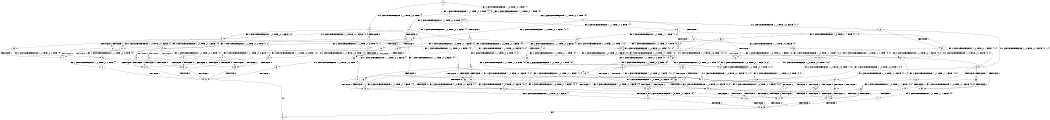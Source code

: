 digraph BCG {
size = "7, 10.5";
center = TRUE;
node [shape = circle];
0 [peripheries = 2];
0 -> 1 [label = "EX !1 !ATOMIC_EXCH_BRANCH (1, +1, TRUE, +0, 2, TRUE) !{}"];
0 -> 2 [label = "EX !2 !ATOMIC_EXCH_BRANCH (1, +1, TRUE, +0, 3, TRUE) !{}"];
0 -> 3 [label = "EX !0 !ATOMIC_EXCH_BRANCH (1, +0, TRUE, +0, 1, TRUE) !{}"];
1 -> 4 [label = "TERMINATE !1"];
1 -> 5 [label = "EX !2 !ATOMIC_EXCH_BRANCH (1, +1, TRUE, +0, 3, FALSE) !{1}"];
1 -> 6 [label = "EX !0 !ATOMIC_EXCH_BRANCH (1, +0, TRUE, +0, 1, FALSE) !{1}"];
2 -> 7 [label = "TERMINATE !2"];
2 -> 8 [label = "EX !1 !ATOMIC_EXCH_BRANCH (1, +1, TRUE, +0, 2, FALSE) !{2}"];
2 -> 9 [label = "EX !0 !ATOMIC_EXCH_BRANCH (1, +0, TRUE, +0, 1, FALSE) !{2}"];
3 -> 10 [label = "EX !1 !ATOMIC_EXCH_BRANCH (1, +1, TRUE, +0, 2, TRUE) !{0}"];
3 -> 11 [label = "EX !2 !ATOMIC_EXCH_BRANCH (1, +1, TRUE, +0, 3, TRUE) !{0}"];
3 -> 3 [label = "EX !0 !ATOMIC_EXCH_BRANCH (1, +0, TRUE, +0, 1, TRUE) !{0}"];
4 -> 12 [label = "EX !2 !ATOMIC_EXCH_BRANCH (1, +1, TRUE, +0, 3, FALSE) !{}"];
4 -> 13 [label = "EX !0 !ATOMIC_EXCH_BRANCH (1, +0, TRUE, +0, 1, FALSE) !{}"];
5 -> 14 [label = "TERMINATE !1"];
5 -> 15 [label = "EX !0 !ATOMIC_EXCH_BRANCH (1, +0, TRUE, +0, 1, FALSE) !{1, 2}"];
5 -> 16 [label = "EX !2 !ATOMIC_EXCH_BRANCH (1, +0, TRUE, +1, 1, TRUE) !{1, 2}"];
6 -> 17 [label = "TERMINATE !1"];
6 -> 18 [label = "TERMINATE !0"];
6 -> 19 [label = "EX !2 !ATOMIC_EXCH_BRANCH (1, +1, TRUE, +0, 3, TRUE) !{0, 1}"];
7 -> 20 [label = "EX !1 !ATOMIC_EXCH_BRANCH (1, +1, TRUE, +0, 2, FALSE) !{}"];
7 -> 21 [label = "EX !0 !ATOMIC_EXCH_BRANCH (1, +0, TRUE, +0, 1, FALSE) !{}"];
8 -> 22 [label = "TERMINATE !1"];
8 -> 23 [label = "TERMINATE !2"];
8 -> 24 [label = "EX !0 !ATOMIC_EXCH_BRANCH (1, +0, TRUE, +0, 1, FALSE) !{1, 2}"];
9 -> 25 [label = "TERMINATE !2"];
9 -> 26 [label = "TERMINATE !0"];
9 -> 19 [label = "EX !1 !ATOMIC_EXCH_BRANCH (1, +1, TRUE, +0, 2, TRUE) !{0, 2}"];
10 -> 27 [label = "TERMINATE !1"];
10 -> 28 [label = "EX !2 !ATOMIC_EXCH_BRANCH (1, +1, TRUE, +0, 3, FALSE) !{0, 1}"];
10 -> 6 [label = "EX !0 !ATOMIC_EXCH_BRANCH (1, +0, TRUE, +0, 1, FALSE) !{0, 1}"];
11 -> 29 [label = "TERMINATE !2"];
11 -> 30 [label = "EX !1 !ATOMIC_EXCH_BRANCH (1, +1, TRUE, +0, 2, FALSE) !{0, 2}"];
11 -> 9 [label = "EX !0 !ATOMIC_EXCH_BRANCH (1, +0, TRUE, +0, 1, FALSE) !{0, 2}"];
12 -> 31 [label = "EX !0 !ATOMIC_EXCH_BRANCH (1, +0, TRUE, +0, 1, FALSE) !{2}"];
12 -> 32 [label = "EX !2 !ATOMIC_EXCH_BRANCH (1, +0, TRUE, +1, 1, TRUE) !{2}"];
13 -> 33 [label = "TERMINATE !0"];
13 -> 34 [label = "EX !2 !ATOMIC_EXCH_BRANCH (1, +1, TRUE, +0, 3, TRUE) !{0}"];
14 -> 32 [label = "EX !2 !ATOMIC_EXCH_BRANCH (1, +0, TRUE, +1, 1, TRUE) !{2}"];
14 -> 31 [label = "EX !0 !ATOMIC_EXCH_BRANCH (1, +0, TRUE, +0, 1, FALSE) !{2}"];
15 -> 35 [label = "TERMINATE !1"];
15 -> 36 [label = "TERMINATE !0"];
15 -> 37 [label = "EX !2 !ATOMIC_EXCH_BRANCH (1, +0, TRUE, +1, 1, FALSE) !{0, 1, 2}"];
16 -> 38 [label = "TERMINATE !1"];
16 -> 39 [label = "EX !0 !ATOMIC_EXCH_BRANCH (1, +0, TRUE, +0, 1, TRUE) !{1, 2}"];
16 -> 40 [label = "EX !2 !ATOMIC_EXCH_BRANCH (1, +1, TRUE, +0, 3, TRUE) !{1, 2}"];
17 -> 33 [label = "TERMINATE !0"];
17 -> 34 [label = "EX !2 !ATOMIC_EXCH_BRANCH (1, +1, TRUE, +0, 3, TRUE) !{0}"];
18 -> 33 [label = "TERMINATE !1"];
18 -> 41 [label = "EX !2 !ATOMIC_EXCH_BRANCH (1, +1, TRUE, +0, 3, TRUE) !{1}"];
19 -> 42 [label = "TERMINATE !1"];
19 -> 43 [label = "TERMINATE !2"];
19 -> 44 [label = "TERMINATE !0"];
20 -> 45 [label = "TERMINATE !1"];
20 -> 46 [label = "EX !0 !ATOMIC_EXCH_BRANCH (1, +0, TRUE, +0, 1, FALSE) !{1}"];
21 -> 47 [label = "TERMINATE !0"];
21 -> 48 [label = "EX !1 !ATOMIC_EXCH_BRANCH (1, +1, TRUE, +0, 2, TRUE) !{0}"];
22 -> 45 [label = "TERMINATE !2"];
22 -> 49 [label = "EX !0 !ATOMIC_EXCH_BRANCH (1, +0, TRUE, +0, 1, FALSE) !{2}"];
23 -> 45 [label = "TERMINATE !1"];
23 -> 46 [label = "EX !0 !ATOMIC_EXCH_BRANCH (1, +0, TRUE, +0, 1, FALSE) !{1}"];
24 -> 50 [label = "TERMINATE !1"];
24 -> 51 [label = "TERMINATE !2"];
24 -> 52 [label = "TERMINATE !0"];
25 -> 47 [label = "TERMINATE !0"];
25 -> 48 [label = "EX !1 !ATOMIC_EXCH_BRANCH (1, +1, TRUE, +0, 2, TRUE) !{0}"];
26 -> 47 [label = "TERMINATE !2"];
26 -> 41 [label = "EX !1 !ATOMIC_EXCH_BRANCH (1, +1, TRUE, +0, 2, TRUE) !{2}"];
27 -> 13 [label = "EX !0 !ATOMIC_EXCH_BRANCH (1, +0, TRUE, +0, 1, FALSE) !{0}"];
27 -> 53 [label = "EX !2 !ATOMIC_EXCH_BRANCH (1, +1, TRUE, +0, 3, FALSE) !{0}"];
28 -> 54 [label = "TERMINATE !1"];
28 -> 55 [label = "EX !2 !ATOMIC_EXCH_BRANCH (1, +0, TRUE, +1, 1, TRUE) !{0, 1, 2}"];
28 -> 15 [label = "EX !0 !ATOMIC_EXCH_BRANCH (1, +0, TRUE, +0, 1, FALSE) !{0, 1, 2}"];
29 -> 21 [label = "EX !0 !ATOMIC_EXCH_BRANCH (1, +0, TRUE, +0, 1, FALSE) !{0}"];
29 -> 56 [label = "EX !1 !ATOMIC_EXCH_BRANCH (1, +1, TRUE, +0, 2, FALSE) !{0}"];
30 -> 57 [label = "TERMINATE !1"];
30 -> 58 [label = "TERMINATE !2"];
30 -> 24 [label = "EX !0 !ATOMIC_EXCH_BRANCH (1, +0, TRUE, +0, 1, FALSE) !{0, 1, 2}"];
31 -> 59 [label = "TERMINATE !0"];
31 -> 60 [label = "EX !2 !ATOMIC_EXCH_BRANCH (1, +0, TRUE, +1, 1, FALSE) !{0, 2}"];
32 -> 61 [label = "EX !0 !ATOMIC_EXCH_BRANCH (1, +0, TRUE, +0, 1, TRUE) !{2}"];
32 -> 62 [label = "EX !2 !ATOMIC_EXCH_BRANCH (1, +1, TRUE, +0, 3, TRUE) !{2}"];
33 -> 63 [label = "EX !2 !ATOMIC_EXCH_BRANCH (1, +1, TRUE, +0, 3, TRUE) !{}"];
34 -> 64 [label = "TERMINATE !2"];
34 -> 65 [label = "TERMINATE !0"];
35 -> 60 [label = "EX !2 !ATOMIC_EXCH_BRANCH (1, +0, TRUE, +1, 1, FALSE) !{0, 2}"];
35 -> 59 [label = "TERMINATE !0"];
36 -> 66 [label = "EX !2 !ATOMIC_EXCH_BRANCH (1, +0, TRUE, +1, 1, FALSE) !{1, 2}"];
36 -> 59 [label = "TERMINATE !1"];
37 -> 50 [label = "TERMINATE !1"];
37 -> 51 [label = "TERMINATE !2"];
37 -> 52 [label = "TERMINATE !0"];
38 -> 62 [label = "EX !2 !ATOMIC_EXCH_BRANCH (1, +1, TRUE, +0, 3, TRUE) !{2}"];
38 -> 61 [label = "EX !0 !ATOMIC_EXCH_BRANCH (1, +0, TRUE, +0, 1, TRUE) !{2}"];
39 -> 67 [label = "TERMINATE !1"];
39 -> 68 [label = "EX !2 !ATOMIC_EXCH_BRANCH (1, +1, TRUE, +0, 3, TRUE) !{0, 1, 2}"];
39 -> 39 [label = "EX !0 !ATOMIC_EXCH_BRANCH (1, +0, TRUE, +0, 1, TRUE) !{0, 1, 2}"];
40 -> 22 [label = "TERMINATE !1"];
40 -> 23 [label = "TERMINATE !2"];
40 -> 24 [label = "EX !0 !ATOMIC_EXCH_BRANCH (1, +0, TRUE, +0, 1, FALSE) !{1, 2}"];
41 -> 65 [label = "TERMINATE !1"];
41 -> 69 [label = "TERMINATE !2"];
42 -> 64 [label = "TERMINATE !2"];
42 -> 65 [label = "TERMINATE !0"];
43 -> 64 [label = "TERMINATE !1"];
43 -> 69 [label = "TERMINATE !0"];
44 -> 65 [label = "TERMINATE !1"];
44 -> 69 [label = "TERMINATE !2"];
45 -> 70 [label = "EX !0 !ATOMIC_EXCH_BRANCH (1, +0, TRUE, +0, 1, FALSE) !{}"];
46 -> 71 [label = "TERMINATE !1"];
46 -> 72 [label = "TERMINATE !0"];
47 -> 73 [label = "EX !1 !ATOMIC_EXCH_BRANCH (1, +1, TRUE, +0, 2, TRUE) !{}"];
48 -> 64 [label = "TERMINATE !1"];
48 -> 69 [label = "TERMINATE !0"];
49 -> 71 [label = "TERMINATE !2"];
49 -> 74 [label = "TERMINATE !0"];
50 -> 71 [label = "TERMINATE !2"];
50 -> 74 [label = "TERMINATE !0"];
51 -> 71 [label = "TERMINATE !1"];
51 -> 72 [label = "TERMINATE !0"];
52 -> 74 [label = "TERMINATE !1"];
52 -> 72 [label = "TERMINATE !2"];
53 -> 75 [label = "EX !2 !ATOMIC_EXCH_BRANCH (1, +0, TRUE, +1, 1, TRUE) !{0, 2}"];
53 -> 31 [label = "EX !0 !ATOMIC_EXCH_BRANCH (1, +0, TRUE, +0, 1, FALSE) !{0, 2}"];
54 -> 75 [label = "EX !2 !ATOMIC_EXCH_BRANCH (1, +0, TRUE, +1, 1, TRUE) !{0, 2}"];
54 -> 31 [label = "EX !0 !ATOMIC_EXCH_BRANCH (1, +0, TRUE, +0, 1, FALSE) !{0, 2}"];
55 -> 67 [label = "TERMINATE !1"];
55 -> 68 [label = "EX !2 !ATOMIC_EXCH_BRANCH (1, +1, TRUE, +0, 3, TRUE) !{0, 1, 2}"];
55 -> 39 [label = "EX !0 !ATOMIC_EXCH_BRANCH (1, +0, TRUE, +0, 1, TRUE) !{0, 1, 2}"];
56 -> 76 [label = "TERMINATE !1"];
56 -> 46 [label = "EX !0 !ATOMIC_EXCH_BRANCH (1, +0, TRUE, +0, 1, FALSE) !{0, 1}"];
57 -> 49 [label = "EX !0 !ATOMIC_EXCH_BRANCH (1, +0, TRUE, +0, 1, FALSE) !{0, 2}"];
57 -> 76 [label = "TERMINATE !2"];
58 -> 46 [label = "EX !0 !ATOMIC_EXCH_BRANCH (1, +0, TRUE, +0, 1, FALSE) !{0, 1}"];
58 -> 76 [label = "TERMINATE !1"];
59 -> 77 [label = "EX !2 !ATOMIC_EXCH_BRANCH (1, +0, TRUE, +1, 1, FALSE) !{2}"];
60 -> 71 [label = "TERMINATE !2"];
60 -> 74 [label = "TERMINATE !0"];
61 -> 78 [label = "EX !2 !ATOMIC_EXCH_BRANCH (1, +1, TRUE, +0, 3, TRUE) !{0, 2}"];
61 -> 61 [label = "EX !0 !ATOMIC_EXCH_BRANCH (1, +0, TRUE, +0, 1, TRUE) !{0, 2}"];
62 -> 45 [label = "TERMINATE !2"];
62 -> 49 [label = "EX !0 !ATOMIC_EXCH_BRANCH (1, +0, TRUE, +0, 1, FALSE) !{2}"];
63 -> 79 [label = "TERMINATE !2"];
64 -> 79 [label = "TERMINATE !0"];
65 -> 79 [label = "TERMINATE !2"];
66 -> 74 [label = "TERMINATE !1"];
66 -> 72 [label = "TERMINATE !2"];
67 -> 78 [label = "EX !2 !ATOMIC_EXCH_BRANCH (1, +1, TRUE, +0, 3, TRUE) !{0, 2}"];
67 -> 61 [label = "EX !0 !ATOMIC_EXCH_BRANCH (1, +0, TRUE, +0, 1, TRUE) !{0, 2}"];
68 -> 57 [label = "TERMINATE !1"];
68 -> 58 [label = "TERMINATE !2"];
68 -> 24 [label = "EX !0 !ATOMIC_EXCH_BRANCH (1, +0, TRUE, +0, 1, FALSE) !{0, 1, 2}"];
69 -> 79 [label = "TERMINATE !1"];
70 -> 80 [label = "TERMINATE !0"];
71 -> 80 [label = "TERMINATE !0"];
72 -> 80 [label = "TERMINATE !1"];
73 -> 79 [label = "TERMINATE !1"];
74 -> 80 [label = "TERMINATE !2"];
75 -> 78 [label = "EX !2 !ATOMIC_EXCH_BRANCH (1, +1, TRUE, +0, 3, TRUE) !{0, 2}"];
75 -> 61 [label = "EX !0 !ATOMIC_EXCH_BRANCH (1, +0, TRUE, +0, 1, TRUE) !{0, 2}"];
76 -> 70 [label = "EX !0 !ATOMIC_EXCH_BRANCH (1, +0, TRUE, +0, 1, FALSE) !{0}"];
77 -> 80 [label = "TERMINATE !2"];
78 -> 76 [label = "TERMINATE !2"];
78 -> 49 [label = "EX !0 !ATOMIC_EXCH_BRANCH (1, +0, TRUE, +0, 1, FALSE) !{0, 2}"];
79 -> 81 [label = "exit"];
80 -> 81 [label = "exit"];
}
